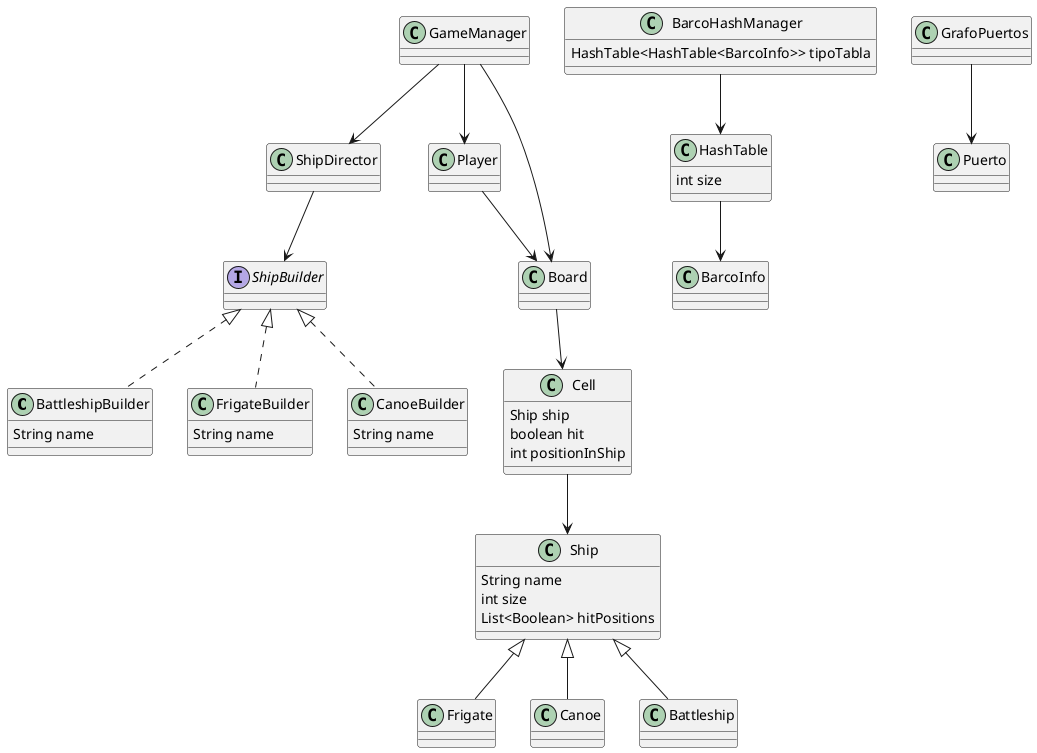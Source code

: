 @startuml

class BattleshipBuilder {
  String name
}
class Frigate {
}
class Ship {
  String name
  int size
  List<Boolean> hitPositions
}
class ShipDirector {
}
interface ShipBuilder {}
class Canoe {
}
class FrigateBuilder {
  String name
}
class Battleship {
}
class CanoeBuilder {
  String name
}
class BarcoHashManager {
  HashTable<HashTable<BarcoInfo>> tipoTabla
}
class BarcoInfo {
}
class HashTable {
  int size
}
class Puerto {
}
class GrafoPuertos {
}
class GameManager {
}
class Player {
}
class Board {
}
class Cell {
  Ship ship
  boolean hit
  int positionInShip
}

' === Herencia / Implementación ===
ShipBuilder <|.. BattleshipBuilder
ShipBuilder <|.. FrigateBuilder
ShipBuilder <|.. CanoeBuilder
Ship <|-- Frigate
Ship <|-- Canoe
Ship <|-- Battleship

' === Composición / Uso ===
Cell --> Ship
Board --> Cell
Player --> Board
GameManager --> Player
GameManager --> Board
GameManager --> ShipDirector
ShipDirector --> ShipBuilder
BarcoHashManager --> HashTable
HashTable --> BarcoInfo
GrafoPuertos --> Puerto

@enduml
